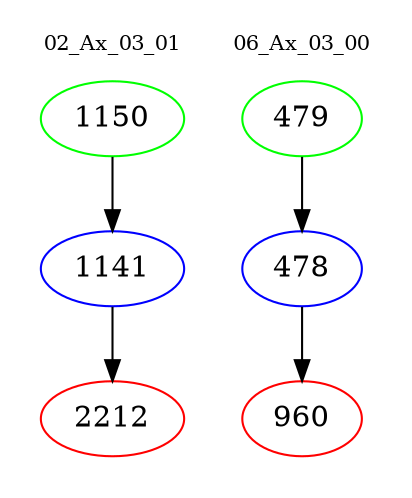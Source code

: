 digraph{
subgraph cluster_0 {
color = white
label = "02_Ax_03_01";
fontsize=10;
T0_1150 [label="1150", color="green"]
T0_1150 -> T0_1141 [color="black"]
T0_1141 [label="1141", color="blue"]
T0_1141 -> T0_2212 [color="black"]
T0_2212 [label="2212", color="red"]
}
subgraph cluster_1 {
color = white
label = "06_Ax_03_00";
fontsize=10;
T1_479 [label="479", color="green"]
T1_479 -> T1_478 [color="black"]
T1_478 [label="478", color="blue"]
T1_478 -> T1_960 [color="black"]
T1_960 [label="960", color="red"]
}
}
